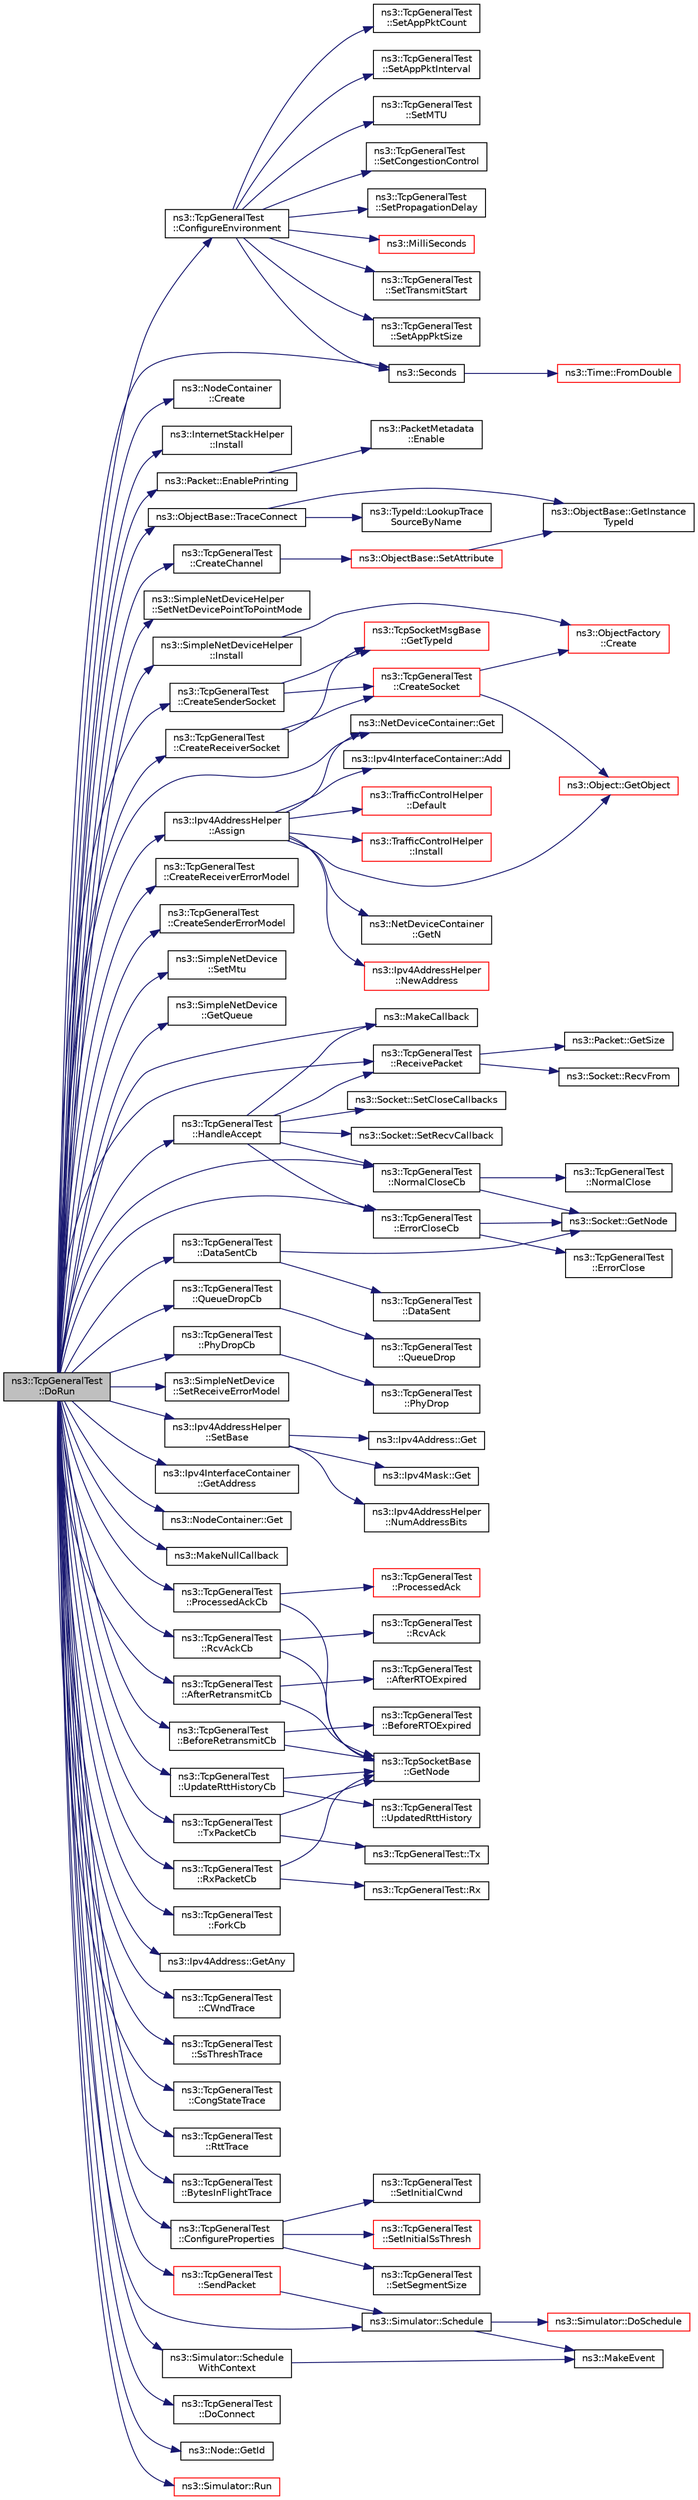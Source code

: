 digraph "ns3::TcpGeneralTest::DoRun"
{
  edge [fontname="Helvetica",fontsize="10",labelfontname="Helvetica",labelfontsize="10"];
  node [fontname="Helvetica",fontsize="10",shape=record];
  rankdir="LR";
  Node1 [label="ns3::TcpGeneralTest\l::DoRun",height=0.2,width=0.4,color="black", fillcolor="grey75", style="filled", fontcolor="black"];
  Node1 -> Node2 [color="midnightblue",fontsize="10",style="solid"];
  Node2 [label="ns3::TcpGeneralTest\l::ConfigureEnvironment",height=0.2,width=0.4,color="black", fillcolor="white", style="filled",URL="$d2/dfd/classns3_1_1TcpGeneralTest.html#abd4e42807a8d2b13dcd207131af12c3b",tooltip="Change the configuration of the evironment. "];
  Node2 -> Node3 [color="midnightblue",fontsize="10",style="solid"];
  Node3 [label="ns3::TcpGeneralTest\l::SetCongestionControl",height=0.2,width=0.4,color="black", fillcolor="white", style="filled",URL="$d2/dfd/classns3_1_1TcpGeneralTest.html#a34f10ab9653daf7c998083d5d547e66f",tooltip="Congestion control of the sender socket. "];
  Node2 -> Node4 [color="midnightblue",fontsize="10",style="solid"];
  Node4 [label="ns3::TcpGeneralTest\l::SetPropagationDelay",height=0.2,width=0.4,color="black", fillcolor="white", style="filled",URL="$d2/dfd/classns3_1_1TcpGeneralTest.html#a167056795264e377b425cdac2441b263",tooltip="Propagation delay of the bottleneck link. "];
  Node2 -> Node5 [color="midnightblue",fontsize="10",style="solid"];
  Node5 [label="ns3::MilliSeconds",height=0.2,width=0.4,color="red", fillcolor="white", style="filled",URL="$d1/dec/group__timecivil.html#gaf26127cf4571146b83a92ee18679c7a9"];
  Node2 -> Node6 [color="midnightblue",fontsize="10",style="solid"];
  Node6 [label="ns3::TcpGeneralTest\l::SetTransmitStart",height=0.2,width=0.4,color="black", fillcolor="white", style="filled",URL="$d2/dfd/classns3_1_1TcpGeneralTest.html#af8d94d931bd7377ff0267a7ce1edc74d",tooltip="Set the initial time at which the application sends the first data packet. "];
  Node2 -> Node7 [color="midnightblue",fontsize="10",style="solid"];
  Node7 [label="ns3::Seconds",height=0.2,width=0.4,color="black", fillcolor="white", style="filled",URL="$d1/dec/group__timecivil.html#ga33c34b816f8ff6628e33d5c8e9713b9e"];
  Node7 -> Node8 [color="midnightblue",fontsize="10",style="solid"];
  Node8 [label="ns3::Time::FromDouble",height=0.2,width=0.4,color="red", fillcolor="white", style="filled",URL="$dc/d04/classns3_1_1Time.html#a60e845f4a74e62495b86356afe604cb4"];
  Node2 -> Node9 [color="midnightblue",fontsize="10",style="solid"];
  Node9 [label="ns3::TcpGeneralTest\l::SetAppPktSize",height=0.2,width=0.4,color="black", fillcolor="white", style="filled",URL="$d2/dfd/classns3_1_1TcpGeneralTest.html#a3135ee655332f67b8390691beaa08161",tooltip="Set app packet size. "];
  Node2 -> Node10 [color="midnightblue",fontsize="10",style="solid"];
  Node10 [label="ns3::TcpGeneralTest\l::SetAppPktCount",height=0.2,width=0.4,color="black", fillcolor="white", style="filled",URL="$d2/dfd/classns3_1_1TcpGeneralTest.html#a256c8df5966f89ed0acfc966cd5d3898",tooltip="Set app packet count. "];
  Node2 -> Node11 [color="midnightblue",fontsize="10",style="solid"];
  Node11 [label="ns3::TcpGeneralTest\l::SetAppPktInterval",height=0.2,width=0.4,color="black", fillcolor="white", style="filled",URL="$d2/dfd/classns3_1_1TcpGeneralTest.html#aa12e09ac2ea2f8b99ad4d9d7871fc7ea",tooltip="Interval between app-generated packet. "];
  Node2 -> Node12 [color="midnightblue",fontsize="10",style="solid"];
  Node12 [label="ns3::TcpGeneralTest\l::SetMTU",height=0.2,width=0.4,color="black", fillcolor="white", style="filled",URL="$d2/dfd/classns3_1_1TcpGeneralTest.html#a892d917a99ab3ce285e7ffec4eac743f",tooltip="MTU of the bottleneck link. "];
  Node1 -> Node13 [color="midnightblue",fontsize="10",style="solid"];
  Node13 [label="ns3::NodeContainer\l::Create",height=0.2,width=0.4,color="black", fillcolor="white", style="filled",URL="$df/d97/classns3_1_1NodeContainer.html#a787f059e2813e8b951cc6914d11dfe69",tooltip="Create n nodes and append pointers to them to the end of this NodeContainer. "];
  Node1 -> Node14 [color="midnightblue",fontsize="10",style="solid"];
  Node14 [label="ns3::InternetStackHelper\l::Install",height=0.2,width=0.4,color="black", fillcolor="white", style="filled",URL="$da/d33/classns3_1_1InternetStackHelper.html#a6645b412f31283d2d9bc3d8a95cebbc0"];
  Node1 -> Node15 [color="midnightblue",fontsize="10",style="solid"];
  Node15 [label="ns3::Packet::EnablePrinting",height=0.2,width=0.4,color="black", fillcolor="white", style="filled",URL="$dd/d7a/classns3_1_1Packet.html#ae17c0cd8e63e83df3c9273801e3d5d7f",tooltip="Enable printing packets metadata. "];
  Node15 -> Node16 [color="midnightblue",fontsize="10",style="solid"];
  Node16 [label="ns3::PacketMetadata\l::Enable",height=0.2,width=0.4,color="black", fillcolor="white", style="filled",URL="$d1/db1/classns3_1_1PacketMetadata.html#addee67896039c1a356ee47698b04e953",tooltip="Enable the packet metadata. "];
  Node1 -> Node17 [color="midnightblue",fontsize="10",style="solid"];
  Node17 [label="ns3::TcpGeneralTest\l::CreateChannel",height=0.2,width=0.4,color="black", fillcolor="white", style="filled",URL="$d2/dfd/classns3_1_1TcpGeneralTest.html#a809e0bad8c6722d3a0fcd6747a231e35",tooltip="Create and return the channel installed between the two socket. "];
  Node17 -> Node18 [color="midnightblue",fontsize="10",style="solid"];
  Node18 [label="ns3::ObjectBase::SetAttribute",height=0.2,width=0.4,color="red", fillcolor="white", style="filled",URL="$d2/dac/classns3_1_1ObjectBase.html#ac60245d3ea4123bbc9b1d391f1f6592f"];
  Node18 -> Node19 [color="midnightblue",fontsize="10",style="solid"];
  Node19 [label="ns3::ObjectBase::GetInstance\lTypeId",height=0.2,width=0.4,color="black", fillcolor="white", style="filled",URL="$d2/dac/classns3_1_1ObjectBase.html#abe5b43a6f5b99a92a4c3122db31f06fb"];
  Node1 -> Node20 [color="midnightblue",fontsize="10",style="solid"];
  Node20 [label="ns3::SimpleNetDeviceHelper\l::SetNetDevicePointToPointMode",height=0.2,width=0.4,color="black", fillcolor="white", style="filled",URL="$d5/d81/classns3_1_1SimpleNetDeviceHelper.html#a474460ba6942d4933f443a97df7d4716"];
  Node1 -> Node21 [color="midnightblue",fontsize="10",style="solid"];
  Node21 [label="ns3::SimpleNetDeviceHelper\l::Install",height=0.2,width=0.4,color="black", fillcolor="white", style="filled",URL="$d5/d81/classns3_1_1SimpleNetDeviceHelper.html#a35bed9cee32d306362d3e24dfeef4513"];
  Node21 -> Node22 [color="midnightblue",fontsize="10",style="solid"];
  Node22 [label="ns3::ObjectFactory\l::Create",height=0.2,width=0.4,color="red", fillcolor="white", style="filled",URL="$d5/d0d/classns3_1_1ObjectFactory.html#a18152e93f0a6fe184ed7300cb31e9896"];
  Node1 -> Node23 [color="midnightblue",fontsize="10",style="solid"];
  Node23 [label="ns3::TcpGeneralTest\l::CreateReceiverErrorModel",height=0.2,width=0.4,color="black", fillcolor="white", style="filled",URL="$d2/dfd/classns3_1_1TcpGeneralTest.html#a256082023d4a67738c946d66c175a6d9",tooltip="Create and return the error model to install in the receiver node. "];
  Node1 -> Node24 [color="midnightblue",fontsize="10",style="solid"];
  Node24 [label="ns3::TcpGeneralTest\l::CreateSenderErrorModel",height=0.2,width=0.4,color="black", fillcolor="white", style="filled",URL="$d2/dfd/classns3_1_1TcpGeneralTest.html#aecdfb4a8465389c2ac5887597ba6014a",tooltip="Create and return the error model to install in the sender node. "];
  Node1 -> Node25 [color="midnightblue",fontsize="10",style="solid"];
  Node25 [label="ns3::NetDeviceContainer::Get",height=0.2,width=0.4,color="black", fillcolor="white", style="filled",URL="$d9/d94/classns3_1_1NetDeviceContainer.html#a677d62594b5c9d2dea155cc5045f4d0b",tooltip="Get the Ptr<NetDevice> stored in this container at a given index. "];
  Node1 -> Node26 [color="midnightblue",fontsize="10",style="solid"];
  Node26 [label="ns3::SimpleNetDevice\l::SetMtu",height=0.2,width=0.4,color="black", fillcolor="white", style="filled",URL="$d2/d8f/classns3_1_1SimpleNetDevice.html#ab41676e626a91832291bcfbd55ee454a"];
  Node1 -> Node27 [color="midnightblue",fontsize="10",style="solid"];
  Node27 [label="ns3::SimpleNetDevice\l::GetQueue",height=0.2,width=0.4,color="black", fillcolor="white", style="filled",URL="$d2/d8f/classns3_1_1SimpleNetDevice.html#ab37f84da2d0755a6d353993dfa2cdc26"];
  Node1 -> Node28 [color="midnightblue",fontsize="10",style="solid"];
  Node28 [label="ns3::MakeCallback",height=0.2,width=0.4,color="black", fillcolor="white", style="filled",URL="$dd/de0/group__makecallbackmemptr.html#ga9376283685aa99d204048d6a4b7610a4"];
  Node1 -> Node29 [color="midnightblue",fontsize="10",style="solid"];
  Node29 [label="ns3::TcpGeneralTest\l::QueueDropCb",height=0.2,width=0.4,color="black", fillcolor="white", style="filled",URL="$d2/dfd/classns3_1_1TcpGeneralTest.html#a56f00dc6598bced9ee9faf5fa3d688ee",tooltip="Queue Drop Callback. "];
  Node29 -> Node30 [color="midnightblue",fontsize="10",style="solid"];
  Node30 [label="ns3::TcpGeneralTest\l::QueueDrop",height=0.2,width=0.4,color="black", fillcolor="white", style="filled",URL="$d2/dfd/classns3_1_1TcpGeneralTest.html#a78442dd60bad29a24a82a819e7e13d2d",tooltip="Drop on the queue. "];
  Node1 -> Node31 [color="midnightblue",fontsize="10",style="solid"];
  Node31 [label="ns3::ObjectBase::TraceConnect",height=0.2,width=0.4,color="black", fillcolor="white", style="filled",URL="$d2/dac/classns3_1_1ObjectBase.html#ada3a45b34bc23114a25e0ab19188276e"];
  Node31 -> Node19 [color="midnightblue",fontsize="10",style="solid"];
  Node31 -> Node32 [color="midnightblue",fontsize="10",style="solid"];
  Node32 [label="ns3::TypeId::LookupTrace\lSourceByName",height=0.2,width=0.4,color="black", fillcolor="white", style="filled",URL="$d6/d11/classns3_1_1TypeId.html#a9b846d40a381142dc29f4dcd9b905c7f"];
  Node1 -> Node33 [color="midnightblue",fontsize="10",style="solid"];
  Node33 [label="ns3::TcpGeneralTest\l::PhyDropCb",height=0.2,width=0.4,color="black", fillcolor="white", style="filled",URL="$d2/dfd/classns3_1_1TcpGeneralTest.html#aa52f74819a6289338e7a5835fb76c5fa",tooltip="Drop at Phy layer Callback. "];
  Node33 -> Node34 [color="midnightblue",fontsize="10",style="solid"];
  Node34 [label="ns3::TcpGeneralTest\l::PhyDrop",height=0.2,width=0.4,color="black", fillcolor="white", style="filled",URL="$d2/dfd/classns3_1_1TcpGeneralTest.html#acf4bcdc3ed9e607baa6e71a22f8b2127",tooltip="Link drop. "];
  Node1 -> Node35 [color="midnightblue",fontsize="10",style="solid"];
  Node35 [label="ns3::SimpleNetDevice\l::SetReceiveErrorModel",height=0.2,width=0.4,color="black", fillcolor="white", style="filled",URL="$d2/d8f/classns3_1_1SimpleNetDevice.html#a8674cbc75fa8504bbf6c27b2ca1f5129"];
  Node1 -> Node36 [color="midnightblue",fontsize="10",style="solid"];
  Node36 [label="ns3::Ipv4AddressHelper\l::SetBase",height=0.2,width=0.4,color="black", fillcolor="white", style="filled",URL="$d2/dae/classns3_1_1Ipv4AddressHelper.html#acf7b16dd25bac67e00f5e25f90a9a035",tooltip="Set the base network number, network mask and base address. "];
  Node36 -> Node37 [color="midnightblue",fontsize="10",style="solid"];
  Node37 [label="ns3::Ipv4Address::Get",height=0.2,width=0.4,color="black", fillcolor="white", style="filled",URL="$de/d55/classns3_1_1Ipv4Address.html#ae65810a69898982e927b83660d3bc4d8"];
  Node36 -> Node38 [color="midnightblue",fontsize="10",style="solid"];
  Node38 [label="ns3::Ipv4Mask::Get",height=0.2,width=0.4,color="black", fillcolor="white", style="filled",URL="$d5/df8/classns3_1_1Ipv4Mask.html#ac557d10d9807bbc022ed64e2b929b2db"];
  Node36 -> Node39 [color="midnightblue",fontsize="10",style="solid"];
  Node39 [label="ns3::Ipv4AddressHelper\l::NumAddressBits",height=0.2,width=0.4,color="black", fillcolor="white", style="filled",URL="$d2/dae/classns3_1_1Ipv4AddressHelper.html#a6da9d5543922d9b6c9bfe38934d5dfc4",tooltip="Returns the number of address bits (hostpart) for a given netmask. "];
  Node1 -> Node40 [color="midnightblue",fontsize="10",style="solid"];
  Node40 [label="ns3::Ipv4AddressHelper\l::Assign",height=0.2,width=0.4,color="black", fillcolor="white", style="filled",URL="$d2/dae/classns3_1_1Ipv4AddressHelper.html#af8e7f4a1a7e74c00014a1eac445a27af",tooltip="Assign IP addresses to the net devices specified in the container based on the current network prefix..."];
  Node40 -> Node41 [color="midnightblue",fontsize="10",style="solid"];
  Node41 [label="ns3::NetDeviceContainer\l::GetN",height=0.2,width=0.4,color="black", fillcolor="white", style="filled",URL="$d9/d94/classns3_1_1NetDeviceContainer.html#a74cafc212479bc38976bebd118e856b9",tooltip="Get the number of Ptr<NetDevice> stored in this container. "];
  Node40 -> Node25 [color="midnightblue",fontsize="10",style="solid"];
  Node40 -> Node42 [color="midnightblue",fontsize="10",style="solid"];
  Node42 [label="ns3::Object::GetObject",height=0.2,width=0.4,color="red", fillcolor="white", style="filled",URL="$d9/d77/classns3_1_1Object.html#a13e18c00017096c8381eb651d5bd0783"];
  Node40 -> Node43 [color="midnightblue",fontsize="10",style="solid"];
  Node43 [label="ns3::Ipv4AddressHelper\l::NewAddress",height=0.2,width=0.4,color="red", fillcolor="white", style="filled",URL="$d2/dae/classns3_1_1Ipv4AddressHelper.html#a9d6bc3cd8def204f9c253fce666b2edd",tooltip="Increment the IP address counter used to allocate IP addresses. "];
  Node40 -> Node44 [color="midnightblue",fontsize="10",style="solid"];
  Node44 [label="ns3::Ipv4InterfaceContainer::Add",height=0.2,width=0.4,color="black", fillcolor="white", style="filled",URL="$d6/d02/classns3_1_1Ipv4InterfaceContainer.html#ae5e7881307c8d49c7606669ded6ac3d6"];
  Node40 -> Node45 [color="midnightblue",fontsize="10",style="solid"];
  Node45 [label="ns3::TrafficControlHelper\l::Default",height=0.2,width=0.4,color="red", fillcolor="white", style="filled",URL="$d7/df9/classns3_1_1TrafficControlHelper.html#afa16cd2a1209beb1c18fa5e8153ba8b8"];
  Node40 -> Node46 [color="midnightblue",fontsize="10",style="solid"];
  Node46 [label="ns3::TrafficControlHelper\l::Install",height=0.2,width=0.4,color="red", fillcolor="white", style="filled",URL="$d7/df9/classns3_1_1TrafficControlHelper.html#a0aa6a8e2fbb1c196589e16f48c99f0b9"];
  Node1 -> Node47 [color="midnightblue",fontsize="10",style="solid"];
  Node47 [label="ns3::Ipv4InterfaceContainer\l::GetAddress",height=0.2,width=0.4,color="black", fillcolor="white", style="filled",URL="$d6/d02/classns3_1_1Ipv4InterfaceContainer.html#ae63208dcd222be986822937ee4aa828c"];
  Node1 -> Node48 [color="midnightblue",fontsize="10",style="solid"];
  Node48 [label="ns3::TcpGeneralTest\l::CreateReceiverSocket",height=0.2,width=0.4,color="black", fillcolor="white", style="filled",URL="$d2/dfd/classns3_1_1TcpGeneralTest.html#a5f2bfe5673d80704ec6608badf7c1c6e",tooltip="Create and install the socket to install on the receiver. "];
  Node48 -> Node49 [color="midnightblue",fontsize="10",style="solid"];
  Node49 [label="ns3::TcpGeneralTest\l::CreateSocket",height=0.2,width=0.4,color="red", fillcolor="white", style="filled",URL="$d2/dfd/classns3_1_1TcpGeneralTest.html#a6db100da714de812ebab9756f9139c9a",tooltip="Create a socket. "];
  Node49 -> Node22 [color="midnightblue",fontsize="10",style="solid"];
  Node49 -> Node42 [color="midnightblue",fontsize="10",style="solid"];
  Node48 -> Node50 [color="midnightblue",fontsize="10",style="solid"];
  Node50 [label="ns3::TcpSocketMsgBase\l::GetTypeId",height=0.2,width=0.4,color="red", fillcolor="white", style="filled",URL="$dd/d88/classns3_1_1TcpSocketMsgBase.html#af797e9d4d4f7e84d45378c9efaa8b8e7",tooltip="Get the type ID. "];
  Node1 -> Node51 [color="midnightblue",fontsize="10",style="solid"];
  Node51 [label="ns3::NodeContainer::Get",height=0.2,width=0.4,color="black", fillcolor="white", style="filled",URL="$df/d97/classns3_1_1NodeContainer.html#a9ed96e2ecc22e0f5a3d4842eb9bf90bf",tooltip="Get the Ptr<Node> stored in this container at a given index. "];
  Node1 -> Node52 [color="midnightblue",fontsize="10",style="solid"];
  Node52 [label="ns3::TcpGeneralTest\l::ReceivePacket",height=0.2,width=0.4,color="black", fillcolor="white", style="filled",URL="$d2/dfd/classns3_1_1TcpGeneralTest.html#aa948f005f343ea14a3c563e2d562344b",tooltip="Packet received. "];
  Node52 -> Node53 [color="midnightblue",fontsize="10",style="solid"];
  Node53 [label="ns3::Socket::RecvFrom",height=0.2,width=0.4,color="black", fillcolor="white", style="filled",URL="$d9/df2/classns3_1_1Socket.html#af22378d7af9a2745a9eada20210da215",tooltip="Read a single packet from the socket and retrieve the sender address. "];
  Node52 -> Node54 [color="midnightblue",fontsize="10",style="solid"];
  Node54 [label="ns3::Packet::GetSize",height=0.2,width=0.4,color="black", fillcolor="white", style="filled",URL="$dd/d7a/classns3_1_1Packet.html#a462855c9929954d4301a4edfe55f4f1c",tooltip="Returns the the size in bytes of the packet (including the zero-filled initial payload). "];
  Node1 -> Node55 [color="midnightblue",fontsize="10",style="solid"];
  Node55 [label="ns3::MakeNullCallback",height=0.2,width=0.4,color="black", fillcolor="white", style="filled",URL="$df/db0/group__makenullcallback.html#ga7e3cd6816f63ea9112c04b0086c2c65a"];
  Node1 -> Node56 [color="midnightblue",fontsize="10",style="solid"];
  Node56 [label="ns3::TcpGeneralTest\l::HandleAccept",height=0.2,width=0.4,color="black", fillcolor="white", style="filled",URL="$d2/dfd/classns3_1_1TcpGeneralTest.html#a53bb4bcfcf8263d895a8f134d57d0865",tooltip="Handle an accept connection. "];
  Node56 -> Node57 [color="midnightblue",fontsize="10",style="solid"];
  Node57 [label="ns3::Socket::SetRecvCallback",height=0.2,width=0.4,color="black", fillcolor="white", style="filled",URL="$d9/df2/classns3_1_1Socket.html#a243f7835ef1a85f9270fd3577e3a40da",tooltip="Notify application when new data is available to be read. "];
  Node56 -> Node28 [color="midnightblue",fontsize="10",style="solid"];
  Node56 -> Node52 [color="midnightblue",fontsize="10",style="solid"];
  Node56 -> Node58 [color="midnightblue",fontsize="10",style="solid"];
  Node58 [label="ns3::Socket::SetCloseCallbacks",height=0.2,width=0.4,color="black", fillcolor="white", style="filled",URL="$d9/df2/classns3_1_1Socket.html#acac93d69d477332371fe83397ed8beeb",tooltip="Detect socket recv() events such as graceful shutdown or error. "];
  Node56 -> Node59 [color="midnightblue",fontsize="10",style="solid"];
  Node59 [label="ns3::TcpGeneralTest\l::NormalCloseCb",height=0.2,width=0.4,color="black", fillcolor="white", style="filled",URL="$d2/dfd/classns3_1_1TcpGeneralTest.html#abae34b473c7370e0e7c65c985526ef76",tooltip="Normal Close Callback. "];
  Node59 -> Node60 [color="midnightblue",fontsize="10",style="solid"];
  Node60 [label="ns3::Socket::GetNode",height=0.2,width=0.4,color="black", fillcolor="white", style="filled",URL="$d9/df2/classns3_1_1Socket.html#aba642ad4301c1df47befc0aa9afa2e48",tooltip="Return the node this socket is associated with. "];
  Node59 -> Node61 [color="midnightblue",fontsize="10",style="solid"];
  Node61 [label="ns3::TcpGeneralTest\l::NormalClose",height=0.2,width=0.4,color="black", fillcolor="white", style="filled",URL="$d2/dfd/classns3_1_1TcpGeneralTest.html#a38d972b53fbdb443df17121b9a6a31b3",tooltip="Socket closed normally. "];
  Node56 -> Node62 [color="midnightblue",fontsize="10",style="solid"];
  Node62 [label="ns3::TcpGeneralTest\l::ErrorCloseCb",height=0.2,width=0.4,color="black", fillcolor="white", style="filled",URL="$d2/dfd/classns3_1_1TcpGeneralTest.html#a06320f4c0056798fc17a37e6db60b503",tooltip="Error Close Callback. "];
  Node62 -> Node60 [color="midnightblue",fontsize="10",style="solid"];
  Node62 -> Node63 [color="midnightblue",fontsize="10",style="solid"];
  Node63 [label="ns3::TcpGeneralTest\l::ErrorClose",height=0.2,width=0.4,color="black", fillcolor="white", style="filled",URL="$d2/dfd/classns3_1_1TcpGeneralTest.html#a7094bdc5082e1d76ef84afb8ee11268f",tooltip="Socket closed with an error. "];
  Node1 -> Node59 [color="midnightblue",fontsize="10",style="solid"];
  Node1 -> Node62 [color="midnightblue",fontsize="10",style="solid"];
  Node1 -> Node64 [color="midnightblue",fontsize="10",style="solid"];
  Node64 [label="ns3::TcpGeneralTest\l::RcvAckCb",height=0.2,width=0.4,color="black", fillcolor="white", style="filled",URL="$d2/dfd/classns3_1_1TcpGeneralTest.html#ac15d659210d757c94b5b3c27d6fad11b",tooltip="Receive ACK Callback. "];
  Node64 -> Node65 [color="midnightblue",fontsize="10",style="solid"];
  Node65 [label="ns3::TcpSocketBase\l::GetNode",height=0.2,width=0.4,color="black", fillcolor="white", style="filled",URL="$d1/d45/classns3_1_1TcpSocketBase.html#afaca88563d7dc2bb8d5abdb8d9ace59b",tooltip="Return the node this socket is associated with. "];
  Node64 -> Node66 [color="midnightblue",fontsize="10",style="solid"];
  Node66 [label="ns3::TcpGeneralTest\l::RcvAck",height=0.2,width=0.4,color="black", fillcolor="white", style="filled",URL="$d2/dfd/classns3_1_1TcpGeneralTest.html#a3cea13990a8e0032cf2abe25f2409092",tooltip="Received ack. "];
  Node1 -> Node67 [color="midnightblue",fontsize="10",style="solid"];
  Node67 [label="ns3::TcpGeneralTest\l::ProcessedAckCb",height=0.2,width=0.4,color="black", fillcolor="white", style="filled",URL="$d2/dfd/classns3_1_1TcpGeneralTest.html#af88a3e0b2df93ce521e1b83ae9e4ef76",tooltip="ACK processed Callback. "];
  Node67 -> Node65 [color="midnightblue",fontsize="10",style="solid"];
  Node67 -> Node68 [color="midnightblue",fontsize="10",style="solid"];
  Node68 [label="ns3::TcpGeneralTest\l::ProcessedAck",height=0.2,width=0.4,color="red", fillcolor="white", style="filled",URL="$d2/dfd/classns3_1_1TcpGeneralTest.html#aaf6040114684686637a68e26a736f63d",tooltip="Processed ack. "];
  Node1 -> Node69 [color="midnightblue",fontsize="10",style="solid"];
  Node69 [label="ns3::TcpGeneralTest\l::AfterRetransmitCb",height=0.2,width=0.4,color="black", fillcolor="white", style="filled",URL="$d2/dfd/classns3_1_1TcpGeneralTest.html#aa119f161a2d35ec94e5300106a8a41a7",tooltip="Invoked after a retransmit event. "];
  Node69 -> Node65 [color="midnightblue",fontsize="10",style="solid"];
  Node69 -> Node70 [color="midnightblue",fontsize="10",style="solid"];
  Node70 [label="ns3::TcpGeneralTest\l::AfterRTOExpired",height=0.2,width=0.4,color="black", fillcolor="white", style="filled",URL="$d2/dfd/classns3_1_1TcpGeneralTest.html#acbfa9bd62fbc144349b1dddc6b21c855",tooltip="Rto has expired. "];
  Node1 -> Node71 [color="midnightblue",fontsize="10",style="solid"];
  Node71 [label="ns3::TcpGeneralTest\l::BeforeRetransmitCb",height=0.2,width=0.4,color="black", fillcolor="white", style="filled",URL="$d2/dfd/classns3_1_1TcpGeneralTest.html#a2a5aa7f1b52a034310efacad6febce88",tooltip="Invoked before a retransmit event. "];
  Node71 -> Node65 [color="midnightblue",fontsize="10",style="solid"];
  Node71 -> Node72 [color="midnightblue",fontsize="10",style="solid"];
  Node72 [label="ns3::TcpGeneralTest\l::BeforeRTOExpired",height=0.2,width=0.4,color="black", fillcolor="white", style="filled",URL="$d2/dfd/classns3_1_1TcpGeneralTest.html#a55d17115937d7461d2ec28cea2513e0d",tooltip="Rto has expired. "];
  Node1 -> Node73 [color="midnightblue",fontsize="10",style="solid"];
  Node73 [label="ns3::TcpGeneralTest\l::ForkCb",height=0.2,width=0.4,color="black", fillcolor="white", style="filled",URL="$d2/dfd/classns3_1_1TcpGeneralTest.html#a57a992563211b8457712d4e3d92d5b04",tooltip="Fork Callback. "];
  Node1 -> Node74 [color="midnightblue",fontsize="10",style="solid"];
  Node74 [label="ns3::TcpGeneralTest\l::UpdateRttHistoryCb",height=0.2,width=0.4,color="black", fillcolor="white", style="filled",URL="$d2/dfd/classns3_1_1TcpGeneralTest.html#aef935b668f7db609305f453087d40966",tooltip="Update RTT with new data. "];
  Node74 -> Node65 [color="midnightblue",fontsize="10",style="solid"];
  Node74 -> Node75 [color="midnightblue",fontsize="10",style="solid"];
  Node75 [label="ns3::TcpGeneralTest\l::UpdatedRttHistory",height=0.2,width=0.4,color="black", fillcolor="white", style="filled",URL="$d2/dfd/classns3_1_1TcpGeneralTest.html#a76d3d48cdce7914920506a695bead8dd",tooltip="Updated the Rtt history. "];
  Node1 -> Node76 [color="midnightblue",fontsize="10",style="solid"];
  Node76 [label="ns3::TcpGeneralTest\l::TxPacketCb",height=0.2,width=0.4,color="black", fillcolor="white", style="filled",URL="$d2/dfd/classns3_1_1TcpGeneralTest.html#a30a61d36128b5647900cd3f869568808",tooltip="Tx packet Callback. "];
  Node76 -> Node65 [color="midnightblue",fontsize="10",style="solid"];
  Node76 -> Node77 [color="midnightblue",fontsize="10",style="solid"];
  Node77 [label="ns3::TcpGeneralTest::Tx",height=0.2,width=0.4,color="black", fillcolor="white", style="filled",URL="$d2/dfd/classns3_1_1TcpGeneralTest.html#ae3ae1d4a08bd0337cf66ef34d4771d89",tooltip="Packet transmitted down to IP layer. "];
  Node1 -> Node78 [color="midnightblue",fontsize="10",style="solid"];
  Node78 [label="ns3::TcpGeneralTest\l::RxPacketCb",height=0.2,width=0.4,color="black", fillcolor="white", style="filled",URL="$d2/dfd/classns3_1_1TcpGeneralTest.html#a5ba1f851426b0e761b2c03404b2aa4ff",tooltip="Rx packet Callback. "];
  Node78 -> Node65 [color="midnightblue",fontsize="10",style="solid"];
  Node78 -> Node79 [color="midnightblue",fontsize="10",style="solid"];
  Node79 [label="ns3::TcpGeneralTest::Rx",height=0.2,width=0.4,color="black", fillcolor="white", style="filled",URL="$d2/dfd/classns3_1_1TcpGeneralTest.html#ab4744fb3cbeb09405e2debc943c01c3a",tooltip="Packet received from IP layer. "];
  Node1 -> Node80 [color="midnightblue",fontsize="10",style="solid"];
  Node80 [label="ns3::Ipv4Address::GetAny",height=0.2,width=0.4,color="black", fillcolor="white", style="filled",URL="$de/d55/classns3_1_1Ipv4Address.html#a7a39b330c8e701183a411d5779fca1a4"];
  Node1 -> Node81 [color="midnightblue",fontsize="10",style="solid"];
  Node81 [label="ns3::TcpGeneralTest\l::CreateSenderSocket",height=0.2,width=0.4,color="black", fillcolor="white", style="filled",URL="$d2/dfd/classns3_1_1TcpGeneralTest.html#a0476c37d8a08b42d42f6ea2634eece70",tooltip="Create and install the socket to install on the sender. "];
  Node81 -> Node49 [color="midnightblue",fontsize="10",style="solid"];
  Node81 -> Node50 [color="midnightblue",fontsize="10",style="solid"];
  Node1 -> Node82 [color="midnightblue",fontsize="10",style="solid"];
  Node82 [label="ns3::TcpGeneralTest\l::DataSentCb",height=0.2,width=0.4,color="black", fillcolor="white", style="filled",URL="$d2/dfd/classns3_1_1TcpGeneralTest.html#aaf751b4a72b2e465d4f0d32b2ebf638a",tooltip="Data sent Callback. "];
  Node82 -> Node60 [color="midnightblue",fontsize="10",style="solid"];
  Node82 -> Node83 [color="midnightblue",fontsize="10",style="solid"];
  Node83 [label="ns3::TcpGeneralTest\l::DataSent",height=0.2,width=0.4,color="black", fillcolor="white", style="filled",URL="$d2/dfd/classns3_1_1TcpGeneralTest.html#a1de8ef221eeee5c045c91fe8fe8f3843",tooltip="Notifying application for sent data. "];
  Node1 -> Node84 [color="midnightblue",fontsize="10",style="solid"];
  Node84 [label="ns3::TcpGeneralTest\l::CWndTrace",height=0.2,width=0.4,color="black", fillcolor="white", style="filled",URL="$d2/dfd/classns3_1_1TcpGeneralTest.html#a2ab19c9303805ace0ab1ec2aa0d57c54",tooltip="Tracks the congestion window changes. "];
  Node1 -> Node85 [color="midnightblue",fontsize="10",style="solid"];
  Node85 [label="ns3::TcpGeneralTest\l::SsThreshTrace",height=0.2,width=0.4,color="black", fillcolor="white", style="filled",URL="$d2/dfd/classns3_1_1TcpGeneralTest.html#a4cb26d8f5e11c39a8ef6359584caa254",tooltip="Slow start threshold changes. "];
  Node1 -> Node86 [color="midnightblue",fontsize="10",style="solid"];
  Node86 [label="ns3::TcpGeneralTest\l::CongStateTrace",height=0.2,width=0.4,color="black", fillcolor="white", style="filled",URL="$d2/dfd/classns3_1_1TcpGeneralTest.html#ab9b5ce7ade01465c2a0549845518bae0",tooltip="State on Ack state machine changes. "];
  Node1 -> Node87 [color="midnightblue",fontsize="10",style="solid"];
  Node87 [label="ns3::TcpGeneralTest\l::RttTrace",height=0.2,width=0.4,color="black", fillcolor="white", style="filled",URL="$d2/dfd/classns3_1_1TcpGeneralTest.html#af6dc2fcbb42268b3dcf5b3897564edf2",tooltip="Rtt changes. "];
  Node1 -> Node88 [color="midnightblue",fontsize="10",style="solid"];
  Node88 [label="ns3::TcpGeneralTest\l::BytesInFlightTrace",height=0.2,width=0.4,color="black", fillcolor="white", style="filled",URL="$d2/dfd/classns3_1_1TcpGeneralTest.html#a5783fc6fc5d13a826554e91986927efc",tooltip="Bytes in flight changes. "];
  Node1 -> Node89 [color="midnightblue",fontsize="10",style="solid"];
  Node89 [label="ns3::TcpGeneralTest\l::ConfigureProperties",height=0.2,width=0.4,color="black", fillcolor="white", style="filled",URL="$d2/dfd/classns3_1_1TcpGeneralTest.html#a48b3f15add5cb4b3a9906bd5240e64be",tooltip="Change the configuration of the socket properties. "];
  Node89 -> Node90 [color="midnightblue",fontsize="10",style="solid"];
  Node90 [label="ns3::TcpGeneralTest\l::SetInitialCwnd",height=0.2,width=0.4,color="black", fillcolor="white", style="filled",URL="$d2/dfd/classns3_1_1TcpGeneralTest.html#a5a238ea27ee528f984f834e84bfe6e97",tooltip="Forcefully set the initial cwnd. "];
  Node89 -> Node91 [color="midnightblue",fontsize="10",style="solid"];
  Node91 [label="ns3::TcpGeneralTest\l::SetInitialSsThresh",height=0.2,width=0.4,color="red", fillcolor="white", style="filled",URL="$d2/dfd/classns3_1_1TcpGeneralTest.html#ad5df8836a27fe3c7fa0719c51b2c13d5",tooltip="Forcefully set the initial ssth. "];
  Node89 -> Node92 [color="midnightblue",fontsize="10",style="solid"];
  Node92 [label="ns3::TcpGeneralTest\l::SetSegmentSize",height=0.2,width=0.4,color="black", fillcolor="white", style="filled",URL="$d2/dfd/classns3_1_1TcpGeneralTest.html#afcb6efab7790bc5b054c7323b1ae5664",tooltip="Forcefully set the segment size. "];
  Node1 -> Node93 [color="midnightblue",fontsize="10",style="solid"];
  Node93 [label="ns3::Simulator::Schedule",height=0.2,width=0.4,color="black", fillcolor="white", style="filled",URL="$d7/deb/classns3_1_1Simulator.html#a671882c894a08af4a5e91181bf1eec13"];
  Node93 -> Node94 [color="midnightblue",fontsize="10",style="solid"];
  Node94 [label="ns3::Simulator::DoSchedule",height=0.2,width=0.4,color="red", fillcolor="white", style="filled",URL="$d7/deb/classns3_1_1Simulator.html#a47af23973938819bdc89cb2807e09ed5"];
  Node93 -> Node95 [color="midnightblue",fontsize="10",style="solid"];
  Node95 [label="ns3::MakeEvent",height=0.2,width=0.4,color="black", fillcolor="white", style="filled",URL="$d0/dac/group__makeeventfnptr.html#ga289a28a2497c18a9bd299e5e2014094b"];
  Node1 -> Node7 [color="midnightblue",fontsize="10",style="solid"];
  Node1 -> Node96 [color="midnightblue",fontsize="10",style="solid"];
  Node96 [label="ns3::TcpGeneralTest\l::DoConnect",height=0.2,width=0.4,color="black", fillcolor="white", style="filled",URL="$d2/dfd/classns3_1_1TcpGeneralTest.html#a9ba3be0d97a9da9025ac2fcd3d703902",tooltip="Scheduled at 0.0, SENDER starts the connection to RECEIVER. "];
  Node1 -> Node97 [color="midnightblue",fontsize="10",style="solid"];
  Node97 [label="ns3::Simulator::Schedule\lWithContext",height=0.2,width=0.4,color="black", fillcolor="white", style="filled",URL="$d7/deb/classns3_1_1Simulator.html#a86dbaef45a15a42365d7d2ae550449f6"];
  Node97 -> Node95 [color="midnightblue",fontsize="10",style="solid"];
  Node1 -> Node98 [color="midnightblue",fontsize="10",style="solid"];
  Node98 [label="ns3::Node::GetId",height=0.2,width=0.4,color="black", fillcolor="white", style="filled",URL="$dd/ded/classns3_1_1Node.html#aaf49b64a843565ce3812326313b370ac"];
  Node1 -> Node99 [color="midnightblue",fontsize="10",style="solid"];
  Node99 [label="ns3::TcpGeneralTest\l::SendPacket",height=0.2,width=0.4,color="red", fillcolor="white", style="filled",URL="$d2/dfd/classns3_1_1TcpGeneralTest.html#ab7a2d9e8e8258fb18760c802ffa11c7c",tooltip="Send packets to other endpoint. "];
  Node99 -> Node93 [color="midnightblue",fontsize="10",style="solid"];
  Node1 -> Node100 [color="midnightblue",fontsize="10",style="solid"];
  Node100 [label="ns3::Simulator::Run",height=0.2,width=0.4,color="red", fillcolor="white", style="filled",URL="$d7/deb/classns3_1_1Simulator.html#a84be982e6d03b62c3dc3303c75a9b909"];
}
